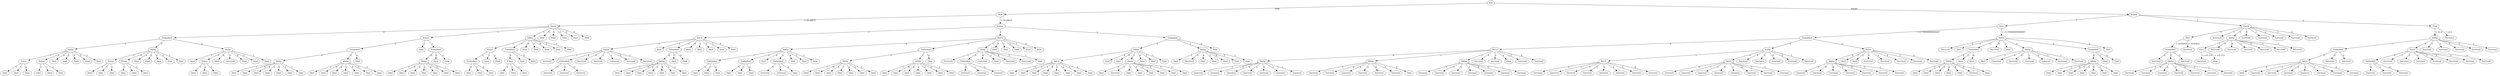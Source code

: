 digraph Titanic {
	"4a98fb4c-857e-11eb-84d0-4ccc6abbba53" [label=Sex]
	"4ae5ae74-857e-11eb-af37-4ccc6abbba53" [label=Fare]
	"4ae892a8-857e-11eb-b6e0-4ccc6abbba53" [label=Parch]
	"4aeadb0a-857e-11eb-87af-4ccc6abbba53" [label=Embarked]
	"4aec60b4-857e-11eb-b949-4ccc6abbba53" [label=SibSp]
	"4aecd57a-857e-11eb-a4a4-4ccc6abbba53" [label=Pclass]
	"4aecfc78-857e-11eb-b0f1-4ccc6abbba53" [label=Died]
	"4aecd57a-857e-11eb-a4a4-4ccc6abbba53" -> "4aecfc78-857e-11eb-b0f1-4ccc6abbba53" [label=3]
	"4aed2368-857e-11eb-aaf8-4ccc6abbba53" [label=Died]
	"4aecd57a-857e-11eb-a4a4-4ccc6abbba53" -> "4aed2368-857e-11eb-aaf8-4ccc6abbba53" [label=1]
	"4aed4a5e-857e-11eb-b04d-4ccc6abbba53" [label=Died]
	"4aecd57a-857e-11eb-a4a4-4ccc6abbba53" -> "4aed4a5e-857e-11eb-b04d-4ccc6abbba53" [label=2]
	"4aec60b4-857e-11eb-b949-4ccc6abbba53" -> "4aecd57a-857e-11eb-a4a4-4ccc6abbba53" [label=1]
	"4aede62e-857e-11eb-a4ab-4ccc6abbba53" [label=Pclass]
	"4aee0d2c-857e-11eb-a5a5-4ccc6abbba53" [label=Died]
	"4aede62e-857e-11eb-a4ab-4ccc6abbba53" -> "4aee0d2c-857e-11eb-a5a5-4ccc6abbba53" [label=3]
	"4aee341a-857e-11eb-baac-4ccc6abbba53" [label=Died]
	"4aede62e-857e-11eb-a4ab-4ccc6abbba53" -> "4aee341a-857e-11eb-baac-4ccc6abbba53" [label=1]
	"4aee5b28-857e-11eb-90a0-4ccc6abbba53" [label=Died]
	"4aede62e-857e-11eb-a4ab-4ccc6abbba53" -> "4aee5b28-857e-11eb-90a0-4ccc6abbba53" [label=2]
	"4aec60b4-857e-11eb-b949-4ccc6abbba53" -> "4aede62e-857e-11eb-a4ab-4ccc6abbba53" [label=0]
	"4aee5b29-857e-11eb-ac5c-4ccc6abbba53" [label=Died]
	"4aec60b4-857e-11eb-b949-4ccc6abbba53" -> "4aee5b29-857e-11eb-ac5c-4ccc6abbba53" [label=4]
	"4aee8208-857e-11eb-861c-4ccc6abbba53" [label=Died]
	"4aec60b4-857e-11eb-b949-4ccc6abbba53" -> "4aee8208-857e-11eb-861c-4ccc6abbba53" [label=2]
	"4aeea918-857e-11eb-afa5-4ccc6abbba53" [label=Died]
	"4aec60b4-857e-11eb-b949-4ccc6abbba53" -> "4aeea918-857e-11eb-afa5-4ccc6abbba53" [label=8]
	"4aeed014-857e-11eb-8020-4ccc6abbba53" [label=Died]
	"4aec60b4-857e-11eb-b949-4ccc6abbba53" -> "4aeed014-857e-11eb-8020-4ccc6abbba53" [label=5]
	"4aeed015-857e-11eb-b3cb-4ccc6abbba53" [label=Died]
	"4aec60b4-857e-11eb-b949-4ccc6abbba53" -> "4aeed015-857e-11eb-b3cb-4ccc6abbba53" [label=3]
	"4aeadb0a-857e-11eb-87af-4ccc6abbba53" -> "4aec60b4-857e-11eb-b949-4ccc6abbba53" [label=S]
	"4af02e92-857e-11eb-9f05-4ccc6abbba53" [label=SibSp]
	"4af0ca7a-857e-11eb-9206-4ccc6abbba53" [label=Pclass]
	"4af0f15a-857e-11eb-92c5-4ccc6abbba53" [label=Died]
	"4af0ca7a-857e-11eb-9206-4ccc6abbba53" -> "4af0f15a-857e-11eb-92c5-4ccc6abbba53" [label=3]
	"4af0f15b-857e-11eb-84f4-4ccc6abbba53" [label=Died]
	"4af0ca7a-857e-11eb-9206-4ccc6abbba53" -> "4af0f15b-857e-11eb-84f4-4ccc6abbba53" [label=1]
	"4af11858-857e-11eb-ad1e-4ccc6abbba53" [label=Died]
	"4af0ca7a-857e-11eb-9206-4ccc6abbba53" -> "4af11858-857e-11eb-ad1e-4ccc6abbba53" [label=2]
	"4af02e92-857e-11eb-9f05-4ccc6abbba53" -> "4af0ca7a-857e-11eb-9206-4ccc6abbba53" [label=1]
	"4af1db1c-857e-11eb-b815-4ccc6abbba53" [label=Pclass]
	"4af20218-857e-11eb-9070-4ccc6abbba53" [label=Died]
	"4af1db1c-857e-11eb-b815-4ccc6abbba53" -> "4af20218-857e-11eb-9070-4ccc6abbba53" [label=3]
	"4af20219-857e-11eb-a296-4ccc6abbba53" [label=Died]
	"4af1db1c-857e-11eb-b815-4ccc6abbba53" -> "4af20219-857e-11eb-a296-4ccc6abbba53" [label=1]
	"4af22906-857e-11eb-ac17-4ccc6abbba53" [label=Died]
	"4af1db1c-857e-11eb-b815-4ccc6abbba53" -> "4af22906-857e-11eb-ac17-4ccc6abbba53" [label=2]
	"4af02e92-857e-11eb-9f05-4ccc6abbba53" -> "4af1db1c-857e-11eb-b815-4ccc6abbba53" [label=0]
	"4af24ff8-857e-11eb-9933-4ccc6abbba53" [label=Died]
	"4af02e92-857e-11eb-9f05-4ccc6abbba53" -> "4af24ff8-857e-11eb-9933-4ccc6abbba53" [label=4]
	"4af24ff9-857e-11eb-a79a-4ccc6abbba53" [label=Died]
	"4af02e92-857e-11eb-9f05-4ccc6abbba53" -> "4af24ff9-857e-11eb-a79a-4ccc6abbba53" [label=2]
	"4af2770a-857e-11eb-bc3c-4ccc6abbba53" [label=Died]
	"4af02e92-857e-11eb-9f05-4ccc6abbba53" -> "4af2770a-857e-11eb-bc3c-4ccc6abbba53" [label=8]
	"4af29de6-857e-11eb-8421-4ccc6abbba53" [label=Died]
	"4af02e92-857e-11eb-9f05-4ccc6abbba53" -> "4af29de6-857e-11eb-8421-4ccc6abbba53" [label=5]
	"4af2c4dc-857e-11eb-96b3-4ccc6abbba53" [label=Died]
	"4af02e92-857e-11eb-9f05-4ccc6abbba53" -> "4af2c4dc-857e-11eb-96b3-4ccc6abbba53" [label=3]
	"4aeadb0a-857e-11eb-87af-4ccc6abbba53" -> "4af02e92-857e-11eb-9f05-4ccc6abbba53" [label=C]
	"4af3fc88-857e-11eb-aacd-4ccc6abbba53" [label=SibSp]
	"4af3fc89-857e-11eb-9f26-4ccc6abbba53" [label=Died]
	"4af3fc88-857e-11eb-aacd-4ccc6abbba53" -> "4af3fc89-857e-11eb-9f26-4ccc6abbba53" [label=1]
	"4af49858-857e-11eb-bb89-4ccc6abbba53" [label=Pclass]
	"4af4bf52-857e-11eb-b5f0-4ccc6abbba53" [label=Died]
	"4af49858-857e-11eb-bb89-4ccc6abbba53" -> "4af4bf52-857e-11eb-b5f0-4ccc6abbba53" [label=3]
	"4af4bf53-857e-11eb-883b-4ccc6abbba53" [label=Died]
	"4af49858-857e-11eb-bb89-4ccc6abbba53" -> "4af4bf53-857e-11eb-883b-4ccc6abbba53" [label=1]
	"4af4e64c-857e-11eb-9be5-4ccc6abbba53" [label=Died]
	"4af49858-857e-11eb-bb89-4ccc6abbba53" -> "4af4e64c-857e-11eb-9be5-4ccc6abbba53" [label=2]
	"4af3fc88-857e-11eb-aacd-4ccc6abbba53" -> "4af49858-857e-11eb-bb89-4ccc6abbba53" [label=0]
	"4af50d3a-857e-11eb-a414-4ccc6abbba53" [label=Died]
	"4af3fc88-857e-11eb-aacd-4ccc6abbba53" -> "4af50d3a-857e-11eb-a414-4ccc6abbba53" [label=4]
	"4af50d3b-857e-11eb-abaa-4ccc6abbba53" [label=Survived]
	"4af3fc88-857e-11eb-aacd-4ccc6abbba53" -> "4af50d3b-857e-11eb-abaa-4ccc6abbba53" [label=2]
	"4af53446-857e-11eb-a890-4ccc6abbba53" [label=Died]
	"4af3fc88-857e-11eb-aacd-4ccc6abbba53" -> "4af53446-857e-11eb-a890-4ccc6abbba53" [label=8]
	"4af55b2c-857e-11eb-bb68-4ccc6abbba53" [label=Died]
	"4af3fc88-857e-11eb-aacd-4ccc6abbba53" -> "4af55b2c-857e-11eb-bb68-4ccc6abbba53" [label=5]
	"4af5821c-857e-11eb-92d5-4ccc6abbba53" [label=Died]
	"4af3fc88-857e-11eb-aacd-4ccc6abbba53" -> "4af5821c-857e-11eb-92d5-4ccc6abbba53" [label=3]
	"4aeadb0a-857e-11eb-87af-4ccc6abbba53" -> "4af3fc88-857e-11eb-aacd-4ccc6abbba53" [label=Q]
	"4ae892a8-857e-11eb-b6e0-4ccc6abbba53" -> "4aeadb0a-857e-11eb-87af-4ccc6abbba53" [label=0]
	"4af77c90-857e-11eb-a88c-4ccc6abbba53" [label=Pclass]
	"4af8db2e-857e-11eb-9f18-4ccc6abbba53" [label=Embarked]
	"4af99df8-857e-11eb-b49a-4ccc6abbba53" [label=SibSp]
	"4af9c4fa-857e-11eb-bd4a-4ccc6abbba53" [label=Died]
	"4af99df8-857e-11eb-b49a-4ccc6abbba53" -> "4af9c4fa-857e-11eb-bd4a-4ccc6abbba53" [label=1]
	"4af9ebe6-857e-11eb-a8d3-4ccc6abbba53" [label=Died]
	"4af99df8-857e-11eb-b49a-4ccc6abbba53" -> "4af9ebe6-857e-11eb-a8d3-4ccc6abbba53" [label=0]
	"4afa12f6-857e-11eb-94d3-4ccc6abbba53" [label=Died]
	"4af99df8-857e-11eb-b49a-4ccc6abbba53" -> "4afa12f6-857e-11eb-94d3-4ccc6abbba53" [label=4]
	"4afa12f7-857e-11eb-bb42-4ccc6abbba53" [label=Died]
	"4af99df8-857e-11eb-b49a-4ccc6abbba53" -> "4afa12f7-857e-11eb-bb42-4ccc6abbba53" [label=2]
	"4afa39cc-857e-11eb-8151-4ccc6abbba53" [label=Died]
	"4af99df8-857e-11eb-b49a-4ccc6abbba53" -> "4afa39cc-857e-11eb-8151-4ccc6abbba53" [label=8]
	"4afa60c8-857e-11eb-89e3-4ccc6abbba53" [label=Died]
	"4af99df8-857e-11eb-b49a-4ccc6abbba53" -> "4afa60c8-857e-11eb-89e3-4ccc6abbba53" [label=5]
	"4afa60c9-857e-11eb-8e66-4ccc6abbba53" [label=Died]
	"4af99df8-857e-11eb-b49a-4ccc6abbba53" -> "4afa60c9-857e-11eb-8e66-4ccc6abbba53" [label=3]
	"4af8db2e-857e-11eb-9f18-4ccc6abbba53" -> "4af99df8-857e-11eb-b49a-4ccc6abbba53" [label=S]
	"4afafcb4-857e-11eb-a8f8-4ccc6abbba53" [label=SibSp]
	"4afb239a-857e-11eb-99a3-4ccc6abbba53" [label=Died]
	"4afafcb4-857e-11eb-a8f8-4ccc6abbba53" -> "4afb239a-857e-11eb-99a3-4ccc6abbba53" [label=1]
	"4afb239b-857e-11eb-b6fc-4ccc6abbba53" [label=Died]
	"4afafcb4-857e-11eb-a8f8-4ccc6abbba53" -> "4afb239b-857e-11eb-b6fc-4ccc6abbba53" [label=0]
	"4afb4a9e-857e-11eb-a895-4ccc6abbba53" [label=Died]
	"4afafcb4-857e-11eb-a8f8-4ccc6abbba53" -> "4afb4a9e-857e-11eb-a895-4ccc6abbba53" [label=4]
	"4afb717e-857e-11eb-930c-4ccc6abbba53" [label=Died]
	"4afafcb4-857e-11eb-a8f8-4ccc6abbba53" -> "4afb717e-857e-11eb-930c-4ccc6abbba53" [label=2]
	"4afb986e-857e-11eb-9712-4ccc6abbba53" [label=Died]
	"4afafcb4-857e-11eb-a8f8-4ccc6abbba53" -> "4afb986e-857e-11eb-9712-4ccc6abbba53" [label=8]
	"4afbbf66-857e-11eb-bef5-4ccc6abbba53" [label=Died]
	"4afafcb4-857e-11eb-a8f8-4ccc6abbba53" -> "4afbbf66-857e-11eb-bef5-4ccc6abbba53" [label=5]
	"4afbbf67-857e-11eb-88a3-4ccc6abbba53" [label=Died]
	"4afafcb4-857e-11eb-a8f8-4ccc6abbba53" -> "4afbbf67-857e-11eb-88a3-4ccc6abbba53" [label=3]
	"4af8db2e-857e-11eb-9f18-4ccc6abbba53" -> "4afafcb4-857e-11eb-a8f8-4ccc6abbba53" [label=C]
	"4afbe65a-857e-11eb-8837-4ccc6abbba53" [label=Died]
	"4af8db2e-857e-11eb-9f18-4ccc6abbba53" -> "4afbe65a-857e-11eb-8837-4ccc6abbba53" [label=Q]
	"4af77c90-857e-11eb-a88c-4ccc6abbba53" -> "4af8db2e-857e-11eb-9f18-4ccc6abbba53" [label=3]
	"4afc0d52-857e-11eb-8e02-4ccc6abbba53" [label=Died]
	"4af77c90-857e-11eb-a88c-4ccc6abbba53" -> "4afc0d52-857e-11eb-8e02-4ccc6abbba53" [label=1]
	"4afd1e0a-857e-11eb-a353-4ccc6abbba53" [label=Embarked]
	"4afdb9e2-857e-11eb-bd20-4ccc6abbba53" [label=SibSp]
	"4afde0d0-857e-11eb-a880-4ccc6abbba53" [label=Died]
	"4afdb9e2-857e-11eb-bd20-4ccc6abbba53" -> "4afde0d0-857e-11eb-a880-4ccc6abbba53" [label=1]
	"4afe07c6-857e-11eb-b97e-4ccc6abbba53" [label=Died]
	"4afdb9e2-857e-11eb-bd20-4ccc6abbba53" -> "4afe07c6-857e-11eb-b97e-4ccc6abbba53" [label=0]
	"4afe2ed8-857e-11eb-a167-4ccc6abbba53" [label=Died]
	"4afdb9e2-857e-11eb-bd20-4ccc6abbba53" -> "4afe2ed8-857e-11eb-a167-4ccc6abbba53" [label=4]
	"4afe2ed9-857e-11eb-b16a-4ccc6abbba53" [label=Died]
	"4afdb9e2-857e-11eb-bd20-4ccc6abbba53" -> "4afe2ed9-857e-11eb-b16a-4ccc6abbba53" [label=2]
	"4afe55b0-857e-11eb-8641-4ccc6abbba53" [label=Died]
	"4afdb9e2-857e-11eb-bd20-4ccc6abbba53" -> "4afe55b0-857e-11eb-8641-4ccc6abbba53" [label=8]
	"4afe7ca4-857e-11eb-94e5-4ccc6abbba53" [label=Died]
	"4afdb9e2-857e-11eb-bd20-4ccc6abbba53" -> "4afe7ca4-857e-11eb-94e5-4ccc6abbba53" [label=5]
	"4afe7ca5-857e-11eb-bcb2-4ccc6abbba53" [label=Died]
	"4afdb9e2-857e-11eb-bd20-4ccc6abbba53" -> "4afe7ca5-857e-11eb-bcb2-4ccc6abbba53" [label=3]
	"4afd1e0a-857e-11eb-a353-4ccc6abbba53" -> "4afdb9e2-857e-11eb-bd20-4ccc6abbba53" [label=S]
	"4afea39c-857e-11eb-a1ef-4ccc6abbba53" [label=Died]
	"4afd1e0a-857e-11eb-a353-4ccc6abbba53" -> "4afea39c-857e-11eb-a1ef-4ccc6abbba53" [label=C]
	"4afecac6-857e-11eb-a23d-4ccc6abbba53" [label=Died]
	"4afd1e0a-857e-11eb-a353-4ccc6abbba53" -> "4afecac6-857e-11eb-a23d-4ccc6abbba53" [label=Q]
	"4af77c90-857e-11eb-a88c-4ccc6abbba53" -> "4afd1e0a-857e-11eb-a353-4ccc6abbba53" [label=2]
	"4ae892a8-857e-11eb-b6e0-4ccc6abbba53" -> "4af77c90-857e-11eb-a88c-4ccc6abbba53" [label=1]
	"4b002948-857e-11eb-8c68-4ccc6abbba53" [label=SibSp]
	"4b00c50a-857e-11eb-81da-4ccc6abbba53" [label=Pclass]
	"4b0139e4-857e-11eb-8a34-4ccc6abbba53" [label=Embarked]
	"4b0160da-857e-11eb-b81c-4ccc6abbba53" [label=Died]
	"4b0139e4-857e-11eb-8a34-4ccc6abbba53" -> "4b0160da-857e-11eb-b81c-4ccc6abbba53" [label=S]
	"4b0160db-857e-11eb-b99f-4ccc6abbba53" [label=Died]
	"4b0139e4-857e-11eb-8a34-4ccc6abbba53" -> "4b0160db-857e-11eb-b99f-4ccc6abbba53" [label=C]
	"4b018698-857e-11eb-bc40-4ccc6abbba53" [label=Died]
	"4b0139e4-857e-11eb-8a34-4ccc6abbba53" -> "4b018698-857e-11eb-bc40-4ccc6abbba53" [label=Q]
	"4b00c50a-857e-11eb-81da-4ccc6abbba53" -> "4b0139e4-857e-11eb-8a34-4ccc6abbba53" [label=3]
	"4b01aec6-857e-11eb-869f-4ccc6abbba53" [label=Died]
	"4b00c50a-857e-11eb-81da-4ccc6abbba53" -> "4b01aec6-857e-11eb-869f-4ccc6abbba53" [label=1]
	"4b01d5d8-857e-11eb-9197-4ccc6abbba53" [label=Died]
	"4b00c50a-857e-11eb-81da-4ccc6abbba53" -> "4b01d5d8-857e-11eb-9197-4ccc6abbba53" [label=2]
	"4b002948-857e-11eb-8c68-4ccc6abbba53" -> "4b00c50a-857e-11eb-81da-4ccc6abbba53" [label=1]
	"4b029886-857e-11eb-93a3-4ccc6abbba53" [label=Embarked]
	"4b033322-857e-11eb-95a2-4ccc6abbba53" [label=Pclass]
	"4b035b52-857e-11eb-96aa-4ccc6abbba53" [label=Died]
	"4b033322-857e-11eb-95a2-4ccc6abbba53" -> "4b035b52-857e-11eb-96aa-4ccc6abbba53" [label=3]
	"4b038246-857e-11eb-8fd7-4ccc6abbba53" [label=Died]
	"4b033322-857e-11eb-95a2-4ccc6abbba53" -> "4b038246-857e-11eb-8fd7-4ccc6abbba53" [label=1]
	"4b038247-857e-11eb-b97a-4ccc6abbba53" [label=Died]
	"4b033322-857e-11eb-95a2-4ccc6abbba53" -> "4b038247-857e-11eb-b97a-4ccc6abbba53" [label=2]
	"4b029886-857e-11eb-93a3-4ccc6abbba53" -> "4b033322-857e-11eb-95a2-4ccc6abbba53" [label=S]
	"4b03a938-857e-11eb-8faf-4ccc6abbba53" [label=Died]
	"4b029886-857e-11eb-93a3-4ccc6abbba53" -> "4b03a938-857e-11eb-8faf-4ccc6abbba53" [label=C]
	"4b03d04a-857e-11eb-92e1-4ccc6abbba53" [label=Died]
	"4b029886-857e-11eb-93a3-4ccc6abbba53" -> "4b03d04a-857e-11eb-92e1-4ccc6abbba53" [label=Q]
	"4b002948-857e-11eb-8c68-4ccc6abbba53" -> "4b029886-857e-11eb-93a3-4ccc6abbba53" [label=0]
	"4b03d04b-857e-11eb-ad9d-4ccc6abbba53" [label=Died]
	"4b002948-857e-11eb-8c68-4ccc6abbba53" -> "4b03d04b-857e-11eb-ad9d-4ccc6abbba53" [label=4]
	"4b03f724-857e-11eb-bdb3-4ccc6abbba53" [label=Died]
	"4b002948-857e-11eb-8c68-4ccc6abbba53" -> "4b03f724-857e-11eb-bdb3-4ccc6abbba53" [label=2]
	"4b041e18-857e-11eb-869a-4ccc6abbba53" [label=Died]
	"4b002948-857e-11eb-8c68-4ccc6abbba53" -> "4b041e18-857e-11eb-869a-4ccc6abbba53" [label=8]
	"4b044512-857e-11eb-b683-4ccc6abbba53" [label=Died]
	"4b002948-857e-11eb-8c68-4ccc6abbba53" -> "4b044512-857e-11eb-b683-4ccc6abbba53" [label=5]
	"4b046c08-857e-11eb-92a7-4ccc6abbba53" [label=Died]
	"4b002948-857e-11eb-8c68-4ccc6abbba53" -> "4b046c08-857e-11eb-92a7-4ccc6abbba53" [label=3]
	"4ae892a8-857e-11eb-b6e0-4ccc6abbba53" -> "4b002948-857e-11eb-8c68-4ccc6abbba53" [label=2]
	"4b0491c6-857e-11eb-8708-4ccc6abbba53" [label=Died]
	"4ae892a8-857e-11eb-b6e0-4ccc6abbba53" -> "4b0491c6-857e-11eb-8708-4ccc6abbba53" [label=9]
	"4b0491c7-857e-11eb-bbeb-4ccc6abbba53" [label=Died]
	"4ae892a8-857e-11eb-b6e0-4ccc6abbba53" -> "4b0491c7-857e-11eb-bbeb-4ccc6abbba53" [label=3]
	"4b04ba08-857e-11eb-a293-4ccc6abbba53" [label=Died]
	"4ae892a8-857e-11eb-b6e0-4ccc6abbba53" -> "4b04ba08-857e-11eb-a293-4ccc6abbba53" [label=4]
	"4b04e110-857e-11eb-98a0-4ccc6abbba53" [label=Died]
	"4ae892a8-857e-11eb-b6e0-4ccc6abbba53" -> "4b04e110-857e-11eb-98a0-4ccc6abbba53" [label=5]
	"4b0507f0-857e-11eb-ad76-4ccc6abbba53" [label=Died]
	"4ae892a8-857e-11eb-b6e0-4ccc6abbba53" -> "4b0507f0-857e-11eb-ad76-4ccc6abbba53" [label=6]
	"4ae5ae74-857e-11eb-af37-4ccc6abbba53" -> "4ae892a8-857e-11eb-b6e0-4ccc6abbba53" [label=" < 26.26875"]
	"4b092288-857e-11eb-82e1-4ccc6abbba53" [label=Pclass]
	"4b0c55dc-857e-11eb-9240-4ccc6abbba53" [label=Parch]
	"4b0cf1b8-857e-11eb-bf4f-4ccc6abbba53" [label=SibSp]
	"4b0d18a8-857e-11eb-b9fb-4ccc6abbba53" [label=Survived]
	"4b0cf1b8-857e-11eb-bf4f-4ccc6abbba53" -> "4b0d18a8-857e-11eb-b9fb-4ccc6abbba53" [label=1]
	"4b0d8d9c-857e-11eb-bc89-4ccc6abbba53" [label=Embarked]
	"4b0db346-857e-11eb-80d7-4ccc6abbba53" [label=Survived]
	"4b0d8d9c-857e-11eb-bc89-4ccc6abbba53" -> "4b0db346-857e-11eb-80d7-4ccc6abbba53" [label=S]
	"4b0db347-857e-11eb-ac8d-4ccc6abbba53" [label=Survived]
	"4b0d8d9c-857e-11eb-bc89-4ccc6abbba53" -> "4b0db347-857e-11eb-ac8d-4ccc6abbba53" [label=C]
	"4b0ddb7e-857e-11eb-8ea6-4ccc6abbba53" [label=Survived]
	"4b0d8d9c-857e-11eb-bc89-4ccc6abbba53" -> "4b0ddb7e-857e-11eb-8ea6-4ccc6abbba53" [label=Q]
	"4b0cf1b8-857e-11eb-bf4f-4ccc6abbba53" -> "4b0d8d9c-857e-11eb-bc89-4ccc6abbba53" [label=0]
	"4b0e026e-857e-11eb-ad66-4ccc6abbba53" [label=Survived]
	"4b0cf1b8-857e-11eb-bf4f-4ccc6abbba53" -> "4b0e026e-857e-11eb-ad66-4ccc6abbba53" [label=4]
	"4b0e2958-857e-11eb-a40b-4ccc6abbba53" [label=Survived]
	"4b0cf1b8-857e-11eb-bf4f-4ccc6abbba53" -> "4b0e2958-857e-11eb-a40b-4ccc6abbba53" [label=2]
	"4b0e5050-857e-11eb-b68b-4ccc6abbba53" [label=Survived]
	"4b0cf1b8-857e-11eb-bf4f-4ccc6abbba53" -> "4b0e5050-857e-11eb-b68b-4ccc6abbba53" [label=8]
	"4b0e5051-857e-11eb-9c52-4ccc6abbba53" [label=Survived]
	"4b0cf1b8-857e-11eb-bf4f-4ccc6abbba53" -> "4b0e5051-857e-11eb-9c52-4ccc6abbba53" [label=5]
	"4b0e775c-857e-11eb-833f-4ccc6abbba53" [label=Survived]
	"4b0cf1b8-857e-11eb-bf4f-4ccc6abbba53" -> "4b0e775c-857e-11eb-833f-4ccc6abbba53" [label=3]
	"4b0c55dc-857e-11eb-9240-4ccc6abbba53" -> "4b0cf1b8-857e-11eb-bf4f-4ccc6abbba53" [label=0]
	"4b0e9e4a-857e-11eb-acde-4ccc6abbba53" [label=Died]
	"4b0c55dc-857e-11eb-9240-4ccc6abbba53" -> "4b0e9e4a-857e-11eb-acde-4ccc6abbba53" [label=1]
	"4b0ffcdc-857e-11eb-a778-4ccc6abbba53" [label=Embarked]
	"4b110d90-857e-11eb-a593-4ccc6abbba53" [label=SibSp]
	"4b110d91-857e-11eb-8cf1-4ccc6abbba53" [label=Died]
	"4b110d90-857e-11eb-a593-4ccc6abbba53" -> "4b110d91-857e-11eb-8cf1-4ccc6abbba53" [label=1]
	"4b113486-857e-11eb-8603-4ccc6abbba53" [label=Died]
	"4b110d90-857e-11eb-a593-4ccc6abbba53" -> "4b113486-857e-11eb-8603-4ccc6abbba53" [label=0]
	"4b115b82-857e-11eb-a26a-4ccc6abbba53" [label=Died]
	"4b110d90-857e-11eb-a593-4ccc6abbba53" -> "4b115b82-857e-11eb-a26a-4ccc6abbba53" [label=4]
	"4b118270-857e-11eb-a9de-4ccc6abbba53" [label=Died]
	"4b110d90-857e-11eb-a593-4ccc6abbba53" -> "4b118270-857e-11eb-a9de-4ccc6abbba53" [label=2]
	"4b118271-857e-11eb-9c57-4ccc6abbba53" [label=Died]
	"4b110d90-857e-11eb-a593-4ccc6abbba53" -> "4b118271-857e-11eb-9c57-4ccc6abbba53" [label=8]
	"4b11a9b4-857e-11eb-b81c-4ccc6abbba53" [label=Died]
	"4b110d90-857e-11eb-a593-4ccc6abbba53" -> "4b11a9b4-857e-11eb-b81c-4ccc6abbba53" [label=5]
	"4b11a9b5-857e-11eb-9a1c-4ccc6abbba53" [label=Died]
	"4b110d90-857e-11eb-a593-4ccc6abbba53" -> "4b11a9b5-857e-11eb-9a1c-4ccc6abbba53" [label=3]
	"4b0ffcdc-857e-11eb-a778-4ccc6abbba53" -> "4b110d90-857e-11eb-a593-4ccc6abbba53" [label=S]
	"4b11d05c-857e-11eb-a3f9-4ccc6abbba53" [label=Died]
	"4b0ffcdc-857e-11eb-a778-4ccc6abbba53" -> "4b11d05c-857e-11eb-a3f9-4ccc6abbba53" [label=C]
	"4b11f750-857e-11eb-863b-4ccc6abbba53" [label=Died]
	"4b0ffcdc-857e-11eb-a778-4ccc6abbba53" -> "4b11f750-857e-11eb-863b-4ccc6abbba53" [label=Q]
	"4b0c55dc-857e-11eb-9240-4ccc6abbba53" -> "4b0ffcdc-857e-11eb-a778-4ccc6abbba53" [label=2]
	"4b11f751-857e-11eb-b40c-4ccc6abbba53" [label=Died]
	"4b0c55dc-857e-11eb-9240-4ccc6abbba53" -> "4b11f751-857e-11eb-b40c-4ccc6abbba53" [label=9]
	"4b121e46-857e-11eb-84cf-4ccc6abbba53" [label=Died]
	"4b0c55dc-857e-11eb-9240-4ccc6abbba53" -> "4b121e46-857e-11eb-84cf-4ccc6abbba53" [label=3]
	"4b121e47-857e-11eb-bed2-4ccc6abbba53" [label=Died]
	"4b0c55dc-857e-11eb-9240-4ccc6abbba53" -> "4b121e47-857e-11eb-bed2-4ccc6abbba53" [label=4]
	"4b12453a-857e-11eb-b45e-4ccc6abbba53" [label=Died]
	"4b0c55dc-857e-11eb-9240-4ccc6abbba53" -> "4b12453a-857e-11eb-b45e-4ccc6abbba53" [label=5]
	"4b126c4a-857e-11eb-896a-4ccc6abbba53" [label=Died]
	"4b0c55dc-857e-11eb-9240-4ccc6abbba53" -> "4b126c4a-857e-11eb-896a-4ccc6abbba53" [label=6]
	"4b092288-857e-11eb-82e1-4ccc6abbba53" -> "4b0c55dc-857e-11eb-9240-4ccc6abbba53" [label=3]
	"4b14b48c-857e-11eb-b737-4ccc6abbba53" [label=Parch]
	"4b16132e-857e-11eb-98bd-4ccc6abbba53" [label=SibSp]
	"4b16af0c-857e-11eb-a2f2-4ccc6abbba53" [label=Embarked]
	"4b16d5f8-857e-11eb-808a-4ccc6abbba53" [label=Died]
	"4b16af0c-857e-11eb-a2f2-4ccc6abbba53" -> "4b16d5f8-857e-11eb-808a-4ccc6abbba53" [label=S]
	"4b16d5f9-857e-11eb-9593-4ccc6abbba53" [label=Died]
	"4b16af0c-857e-11eb-a2f2-4ccc6abbba53" -> "4b16d5f9-857e-11eb-9593-4ccc6abbba53" [label=C]
	"4b16fcf8-857e-11eb-9172-4ccc6abbba53" [label=Died]
	"4b16af0c-857e-11eb-a2f2-4ccc6abbba53" -> "4b16fcf8-857e-11eb-9172-4ccc6abbba53" [label=Q]
	"4b16132e-857e-11eb-98bd-4ccc6abbba53" -> "4b16af0c-857e-11eb-a2f2-4ccc6abbba53" [label=1]
	"4b1798c8-857e-11eb-8f37-4ccc6abbba53" [label=Embarked]
	"4b17bfba-857e-11eb-bef3-4ccc6abbba53" [label=Died]
	"4b1798c8-857e-11eb-8f37-4ccc6abbba53" -> "4b17bfba-857e-11eb-bef3-4ccc6abbba53" [label=S]
	"4b17e6ac-857e-11eb-b2c1-4ccc6abbba53" [label=Died]
	"4b1798c8-857e-11eb-8f37-4ccc6abbba53" -> "4b17e6ac-857e-11eb-b2c1-4ccc6abbba53" [label=C]
	"4b17e6ad-857e-11eb-a38d-4ccc6abbba53" [label=Died]
	"4b1798c8-857e-11eb-8f37-4ccc6abbba53" -> "4b17e6ad-857e-11eb-a38d-4ccc6abbba53" [label=Q]
	"4b16132e-857e-11eb-98bd-4ccc6abbba53" -> "4b1798c8-857e-11eb-8f37-4ccc6abbba53" [label=0]
	"4b180da4-857e-11eb-a90c-4ccc6abbba53" [label=Died]
	"4b16132e-857e-11eb-98bd-4ccc6abbba53" -> "4b180da4-857e-11eb-a90c-4ccc6abbba53" [label=4]
	"4b18a976-857e-11eb-a5ac-4ccc6abbba53" [label=Embarked]
	"4b18a977-857e-11eb-b054-4ccc6abbba53" [label=Survived]
	"4b18a976-857e-11eb-a5ac-4ccc6abbba53" -> "4b18a977-857e-11eb-b054-4ccc6abbba53" [label=S]
	"4b18d06c-857e-11eb-a9ef-4ccc6abbba53" [label=Survived]
	"4b18a976-857e-11eb-a5ac-4ccc6abbba53" -> "4b18d06c-857e-11eb-a9ef-4ccc6abbba53" [label=C]
	"4b18f764-857e-11eb-9e48-4ccc6abbba53" [label=Died]
	"4b18a976-857e-11eb-a5ac-4ccc6abbba53" -> "4b18f764-857e-11eb-9e48-4ccc6abbba53" [label=Q]
	"4b16132e-857e-11eb-98bd-4ccc6abbba53" -> "4b18a976-857e-11eb-a5ac-4ccc6abbba53" [label=2]
	"4b18f765-857e-11eb-b47b-4ccc6abbba53" [label=Died]
	"4b16132e-857e-11eb-98bd-4ccc6abbba53" -> "4b18f765-857e-11eb-b47b-4ccc6abbba53" [label=8]
	"4b191e5a-857e-11eb-8ebe-4ccc6abbba53" [label=Died]
	"4b16132e-857e-11eb-98bd-4ccc6abbba53" -> "4b191e5a-857e-11eb-8ebe-4ccc6abbba53" [label=5]
	"4b19454c-857e-11eb-a7d5-4ccc6abbba53" [label=Died]
	"4b16132e-857e-11eb-98bd-4ccc6abbba53" -> "4b19454c-857e-11eb-a7d5-4ccc6abbba53" [label=3]
	"4b14b48c-857e-11eb-b737-4ccc6abbba53" -> "4b16132e-857e-11eb-98bd-4ccc6abbba53" [label=0]
	"4b1a5606-857e-11eb-8af6-4ccc6abbba53" [label=Embarked]
	"4b1acae2-857e-11eb-b5e1-4ccc6abbba53" [label=SibSp]
	"4b1af1d8-857e-11eb-9fac-4ccc6abbba53" [label=Died]
	"4b1acae2-857e-11eb-b5e1-4ccc6abbba53" -> "4b1af1d8-857e-11eb-9fac-4ccc6abbba53" [label=1]
	"4b1b18da-857e-11eb-8029-4ccc6abbba53" [label=Died]
	"4b1acae2-857e-11eb-b5e1-4ccc6abbba53" -> "4b1b18da-857e-11eb-8029-4ccc6abbba53" [label=0]
	"4b1b18db-857e-11eb-b996-4ccc6abbba53" [label=Died]
	"4b1acae2-857e-11eb-b5e1-4ccc6abbba53" -> "4b1b18db-857e-11eb-b996-4ccc6abbba53" [label=4]
	"4b1b3fc2-857e-11eb-bd7a-4ccc6abbba53" [label=Died]
	"4b1acae2-857e-11eb-b5e1-4ccc6abbba53" -> "4b1b3fc2-857e-11eb-bd7a-4ccc6abbba53" [label=2]
	"4b1b66d4-857e-11eb-b399-4ccc6abbba53" [label=Died]
	"4b1acae2-857e-11eb-b5e1-4ccc6abbba53" -> "4b1b66d4-857e-11eb-b399-4ccc6abbba53" [label=8]
	"4b1b8db4-857e-11eb-8a5d-4ccc6abbba53" [label=Died]
	"4b1acae2-857e-11eb-b5e1-4ccc6abbba53" -> "4b1b8db4-857e-11eb-8a5d-4ccc6abbba53" [label=5]
	"4b1bb4b0-857e-11eb-a3ca-4ccc6abbba53" [label=Died]
	"4b1acae2-857e-11eb-b5e1-4ccc6abbba53" -> "4b1bb4b0-857e-11eb-a3ca-4ccc6abbba53" [label=3]
	"4b1a5606-857e-11eb-8af6-4ccc6abbba53" -> "4b1acae2-857e-11eb-b5e1-4ccc6abbba53" [label=S]
	"4b1c29ca-857e-11eb-b3a1-4ccc6abbba53" [label=SibSp]
	"4b1c507a-857e-11eb-a18f-4ccc6abbba53" [label=Died]
	"4b1c29ca-857e-11eb-b3a1-4ccc6abbba53" -> "4b1c507a-857e-11eb-a18f-4ccc6abbba53" [label=1]
	"4b1c7776-857e-11eb-881d-4ccc6abbba53" [label=Died]
	"4b1c29ca-857e-11eb-b3a1-4ccc6abbba53" -> "4b1c7776-857e-11eb-881d-4ccc6abbba53" [label=0]
	"4b1c9e66-857e-11eb-8314-4ccc6abbba53" [label=Died]
	"4b1c29ca-857e-11eb-b3a1-4ccc6abbba53" -> "4b1c9e66-857e-11eb-8314-4ccc6abbba53" [label=4]
	"4b1cc55e-857e-11eb-9a69-4ccc6abbba53" [label=Died]
	"4b1c29ca-857e-11eb-b3a1-4ccc6abbba53" -> "4b1cc55e-857e-11eb-9a69-4ccc6abbba53" [label=2]
	"4b1cc55f-857e-11eb-b1a2-4ccc6abbba53" [label=Died]
	"4b1c29ca-857e-11eb-b3a1-4ccc6abbba53" -> "4b1cc55f-857e-11eb-b1a2-4ccc6abbba53" [label=8]
	"4b1cec54-857e-11eb-b922-4ccc6abbba53" [label=Died]
	"4b1c29ca-857e-11eb-b3a1-4ccc6abbba53" -> "4b1cec54-857e-11eb-b922-4ccc6abbba53" [label=5]
	"4b1d135c-857e-11eb-859c-4ccc6abbba53" [label=Died]
	"4b1c29ca-857e-11eb-b3a1-4ccc6abbba53" -> "4b1d135c-857e-11eb-859c-4ccc6abbba53" [label=3]
	"4b1a5606-857e-11eb-8af6-4ccc6abbba53" -> "4b1c29ca-857e-11eb-b3a1-4ccc6abbba53" [label=C]
	"4b1d3a3a-857e-11eb-97e0-4ccc6abbba53" [label=Died]
	"4b1a5606-857e-11eb-8af6-4ccc6abbba53" -> "4b1d3a3a-857e-11eb-97e0-4ccc6abbba53" [label=Q]
	"4b14b48c-857e-11eb-b737-4ccc6abbba53" -> "4b1a5606-857e-11eb-8af6-4ccc6abbba53" [label=1]
	"4b1e98da-857e-11eb-bafb-4ccc6abbba53" [label=SibSp]
	"4b1e98db-857e-11eb-bbcb-4ccc6abbba53" [label=Survived]
	"4b1e98da-857e-11eb-bafb-4ccc6abbba53" -> "4b1e98db-857e-11eb-bbcb-4ccc6abbba53" [label=1]
	"4b1f34d8-857e-11eb-8a4a-4ccc6abbba53" [label=Embarked]
	"4b1f34d9-857e-11eb-899f-4ccc6abbba53" [label=Survived]
	"4b1f34d8-857e-11eb-8a4a-4ccc6abbba53" -> "4b1f34d9-857e-11eb-899f-4ccc6abbba53" [label=S]
	"4b1f5ba4-857e-11eb-8de6-4ccc6abbba53" [label=Survived]
	"4b1f34d8-857e-11eb-8a4a-4ccc6abbba53" -> "4b1f5ba4-857e-11eb-8de6-4ccc6abbba53" [label=C]
	"4b1f829a-857e-11eb-848b-4ccc6abbba53" [label=Survived]
	"4b1f34d8-857e-11eb-8a4a-4ccc6abbba53" -> "4b1f829a-857e-11eb-848b-4ccc6abbba53" [label=Q]
	"4b1e98da-857e-11eb-bafb-4ccc6abbba53" -> "4b1f34d8-857e-11eb-8a4a-4ccc6abbba53" [label=0]
	"4b1fa994-857e-11eb-9809-4ccc6abbba53" [label=Survived]
	"4b1e98da-857e-11eb-bafb-4ccc6abbba53" -> "4b1fa994-857e-11eb-9809-4ccc6abbba53" [label=4]
	"4b1fa995-857e-11eb-a37f-4ccc6abbba53" [label=Died]
	"4b1e98da-857e-11eb-bafb-4ccc6abbba53" -> "4b1fa995-857e-11eb-a37f-4ccc6abbba53" [label=2]
	"4b1fd086-857e-11eb-b08b-4ccc6abbba53" [label=Survived]
	"4b1e98da-857e-11eb-bafb-4ccc6abbba53" -> "4b1fd086-857e-11eb-b08b-4ccc6abbba53" [label=8]
	"4b1ff780-857e-11eb-bc32-4ccc6abbba53" [label=Survived]
	"4b1e98da-857e-11eb-bafb-4ccc6abbba53" -> "4b1ff780-857e-11eb-bc32-4ccc6abbba53" [label=5]
	"4b1ff781-857e-11eb-bf5e-4ccc6abbba53" [label=Died]
	"4b1e98da-857e-11eb-bafb-4ccc6abbba53" -> "4b1ff781-857e-11eb-bf5e-4ccc6abbba53" [label=3]
	"4b14b48c-857e-11eb-b737-4ccc6abbba53" -> "4b1e98da-857e-11eb-bafb-4ccc6abbba53" [label=2]
	"4b201e70-857e-11eb-ac07-4ccc6abbba53" [label=Died]
	"4b14b48c-857e-11eb-b737-4ccc6abbba53" -> "4b201e70-857e-11eb-ac07-4ccc6abbba53" [label=9]
	"4b204582-857e-11eb-a01d-4ccc6abbba53" [label=Died]
	"4b14b48c-857e-11eb-b737-4ccc6abbba53" -> "4b204582-857e-11eb-a01d-4ccc6abbba53" [label=3]
	"4b204583-857e-11eb-a9ce-4ccc6abbba53" [label=Died]
	"4b14b48c-857e-11eb-b737-4ccc6abbba53" -> "4b204583-857e-11eb-a9ce-4ccc6abbba53" [label=4]
	"4b206c5a-857e-11eb-890d-4ccc6abbba53" [label=Died]
	"4b14b48c-857e-11eb-b737-4ccc6abbba53" -> "4b206c5a-857e-11eb-890d-4ccc6abbba53" [label=5]
	"4b20934c-857e-11eb-906a-4ccc6abbba53" [label=Died]
	"4b14b48c-857e-11eb-b737-4ccc6abbba53" -> "4b20934c-857e-11eb-906a-4ccc6abbba53" [label=6]
	"4b092288-857e-11eb-82e1-4ccc6abbba53" -> "4b14b48c-857e-11eb-b737-4ccc6abbba53" [label=1]
	"4b2266b0-857e-11eb-be3f-4ccc6abbba53" [label=Embarked]
	"4b239e7a-857e-11eb-b1d3-4ccc6abbba53" [label=SibSp]
	"4b241358-857e-11eb-ad06-4ccc6abbba53" [label=Parch]
	"4b243a52-857e-11eb-8a55-4ccc6abbba53" [label=Died]
	"4b241358-857e-11eb-ad06-4ccc6abbba53" -> "4b243a52-857e-11eb-8a55-4ccc6abbba53" [label=0]
	"4b243a53-857e-11eb-9fd7-4ccc6abbba53" [label=Died]
	"4b241358-857e-11eb-ad06-4ccc6abbba53" -> "4b243a53-857e-11eb-9fd7-4ccc6abbba53" [label=1]
	"4b246174-857e-11eb-961c-4ccc6abbba53" [label=Died]
	"4b241358-857e-11eb-ad06-4ccc6abbba53" -> "4b246174-857e-11eb-961c-4ccc6abbba53" [label=2]
	"4b24883e-857e-11eb-8b93-4ccc6abbba53" [label=Died]
	"4b241358-857e-11eb-ad06-4ccc6abbba53" -> "4b24883e-857e-11eb-8b93-4ccc6abbba53" [label=9]
	"4b24af3e-857e-11eb-b1a7-4ccc6abbba53" [label=Died]
	"4b241358-857e-11eb-ad06-4ccc6abbba53" -> "4b24af3e-857e-11eb-b1a7-4ccc6abbba53" [label=3]
	"4b24d622-857e-11eb-8d92-4ccc6abbba53" [label=Died]
	"4b241358-857e-11eb-ad06-4ccc6abbba53" -> "4b24d622-857e-11eb-8d92-4ccc6abbba53" [label=4]
	"4b24d623-857e-11eb-b821-4ccc6abbba53" [label=Died]
	"4b241358-857e-11eb-ad06-4ccc6abbba53" -> "4b24d623-857e-11eb-b821-4ccc6abbba53" [label=5]
	"4b24fd1e-857e-11eb-bf99-4ccc6abbba53" [label=Died]
	"4b241358-857e-11eb-ad06-4ccc6abbba53" -> "4b24fd1e-857e-11eb-bf99-4ccc6abbba53" [label=6]
	"4b239e7a-857e-11eb-b1d3-4ccc6abbba53" -> "4b241358-857e-11eb-ad06-4ccc6abbba53" [label=1]
	"4b252428-857e-11eb-8dc4-4ccc6abbba53" [label=Died]
	"4b239e7a-857e-11eb-b1d3-4ccc6abbba53" -> "4b252428-857e-11eb-8dc4-4ccc6abbba53" [label=0]
	"4b254b06-857e-11eb-83ef-4ccc6abbba53" [label=Died]
	"4b239e7a-857e-11eb-b1d3-4ccc6abbba53" -> "4b254b06-857e-11eb-83ef-4ccc6abbba53" [label=4]
	"4b25bfe4-857e-11eb-9e2a-4ccc6abbba53" [label=Parch]
	"4b25e6f0-857e-11eb-9828-4ccc6abbba53" [label=Died]
	"4b25bfe4-857e-11eb-9e2a-4ccc6abbba53" -> "4b25e6f0-857e-11eb-9828-4ccc6abbba53" [label=0]
	"4b25e6f1-857e-11eb-b603-4ccc6abbba53" [label=Survived]
	"4b25bfe4-857e-11eb-9e2a-4ccc6abbba53" -> "4b25e6f1-857e-11eb-b603-4ccc6abbba53" [label=1]
	"4b260dcc-857e-11eb-a1b9-4ccc6abbba53" [label=Died]
	"4b25bfe4-857e-11eb-9e2a-4ccc6abbba53" -> "4b260dcc-857e-11eb-a1b9-4ccc6abbba53" [label=2]
	"4b26338c-857e-11eb-b05c-4ccc6abbba53" [label=Died]
	"4b25bfe4-857e-11eb-9e2a-4ccc6abbba53" -> "4b26338c-857e-11eb-b05c-4ccc6abbba53" [label=9]
	"4b26338d-857e-11eb-978b-4ccc6abbba53" [label=Died]
	"4b25bfe4-857e-11eb-9e2a-4ccc6abbba53" -> "4b26338d-857e-11eb-978b-4ccc6abbba53" [label=3]
	"4b265bb8-857e-11eb-b81b-4ccc6abbba53" [label=Died]
	"4b25bfe4-857e-11eb-9e2a-4ccc6abbba53" -> "4b265bb8-857e-11eb-b81b-4ccc6abbba53" [label=4]
	"4b2682ac-857e-11eb-a36d-4ccc6abbba53" [label=Died]
	"4b25bfe4-857e-11eb-9e2a-4ccc6abbba53" -> "4b2682ac-857e-11eb-a36d-4ccc6abbba53" [label=5]
	"4b26a9a4-857e-11eb-acf8-4ccc6abbba53" [label=Died]
	"4b25bfe4-857e-11eb-9e2a-4ccc6abbba53" -> "4b26a9a4-857e-11eb-acf8-4ccc6abbba53" [label=6]
	"4b239e7a-857e-11eb-b1d3-4ccc6abbba53" -> "4b25bfe4-857e-11eb-9e2a-4ccc6abbba53" [label=2]
	"4b26d0b4-857e-11eb-9035-4ccc6abbba53" [label=Died]
	"4b239e7a-857e-11eb-b1d3-4ccc6abbba53" -> "4b26d0b4-857e-11eb-9035-4ccc6abbba53" [label=8]
	"4b26d0b5-857e-11eb-83bc-4ccc6abbba53" [label=Died]
	"4b239e7a-857e-11eb-b1d3-4ccc6abbba53" -> "4b26d0b5-857e-11eb-83bc-4ccc6abbba53" [label=5]
	"4b26f794-857e-11eb-8e23-4ccc6abbba53" [label=Died]
	"4b239e7a-857e-11eb-b1d3-4ccc6abbba53" -> "4b26f794-857e-11eb-8e23-4ccc6abbba53" [label=3]
	"4b2266b0-857e-11eb-be3f-4ccc6abbba53" -> "4b239e7a-857e-11eb-b1d3-4ccc6abbba53" [label=S]
	"4b28085c-857e-11eb-8539-4ccc6abbba53" [label=SibSp]
	"4b28085d-857e-11eb-9ef8-4ccc6abbba53" [label=Died]
	"4b28085c-857e-11eb-8539-4ccc6abbba53" -> "4b28085d-857e-11eb-9ef8-4ccc6abbba53" [label=1]
	"4b282f3a-857e-11eb-a006-4ccc6abbba53" [label=Survived]
	"4b28085c-857e-11eb-8539-4ccc6abbba53" -> "4b282f3a-857e-11eb-a006-4ccc6abbba53" [label=0]
	"4b2854fa-857e-11eb-80d3-4ccc6abbba53" [label=Died]
	"4b28085c-857e-11eb-8539-4ccc6abbba53" -> "4b2854fa-857e-11eb-80d3-4ccc6abbba53" [label=4]
	"4b287d24-857e-11eb-ae51-4ccc6abbba53" [label=Died]
	"4b28085c-857e-11eb-8539-4ccc6abbba53" -> "4b287d24-857e-11eb-ae51-4ccc6abbba53" [label=2]
	"4b28a41e-857e-11eb-ba35-4ccc6abbba53" [label=Died]
	"4b28085c-857e-11eb-8539-4ccc6abbba53" -> "4b28a41e-857e-11eb-ba35-4ccc6abbba53" [label=8]
	"4b28cb28-857e-11eb-9e36-4ccc6abbba53" [label=Died]
	"4b28085c-857e-11eb-8539-4ccc6abbba53" -> "4b28cb28-857e-11eb-9e36-4ccc6abbba53" [label=5]
	"4b28cb29-857e-11eb-be8a-4ccc6abbba53" [label=Died]
	"4b28085c-857e-11eb-8539-4ccc6abbba53" -> "4b28cb29-857e-11eb-be8a-4ccc6abbba53" [label=3]
	"4b2266b0-857e-11eb-be3f-4ccc6abbba53" -> "4b28085c-857e-11eb-8539-4ccc6abbba53" [label=C]
	"4b28f206-857e-11eb-a201-4ccc6abbba53" [label=Died]
	"4b2266b0-857e-11eb-be3f-4ccc6abbba53" -> "4b28f206-857e-11eb-a201-4ccc6abbba53" [label=Q]
	"4b092288-857e-11eb-82e1-4ccc6abbba53" -> "4b2266b0-857e-11eb-be3f-4ccc6abbba53" [label=2]
	"4ae5ae74-857e-11eb-af37-4ccc6abbba53" -> "4b092288-857e-11eb-82e1-4ccc6abbba53" [label=" > 26.26875"]
	"4a98fb4c-857e-11eb-84d0-4ccc6abbba53" -> "4ae5ae74-857e-11eb-af37-4ccc6abbba53" [label=male]
	"4b63afc6-857e-11eb-870b-4ccc6abbba53" [label=Pclass]
	"4b7f3aee-857e-11eb-a7af-4ccc6abbba53" [label=Fare]
	"4b81f836-857e-11eb-aabd-4ccc6abbba53" [label=Embarked]
	"4b83cbe2-857e-11eb-a8e4-4ccc6abbba53" [label=Parch]
	"4b84b574-857e-11eb-bd01-4ccc6abbba53" [label=SibSp]
	"4b84dc64-857e-11eb-b0e5-4ccc6abbba53" [label=Survived]
	"4b84b574-857e-11eb-bd01-4ccc6abbba53" -> "4b84dc64-857e-11eb-b0e5-4ccc6abbba53" [label=1]
	"4b85035a-857e-11eb-8854-4ccc6abbba53" [label=Survived]
	"4b84b574-857e-11eb-bd01-4ccc6abbba53" -> "4b85035a-857e-11eb-8854-4ccc6abbba53" [label=0]
	"4b852a4c-857e-11eb-a968-4ccc6abbba53" [label=Survived]
	"4b84b574-857e-11eb-bd01-4ccc6abbba53" -> "4b852a4c-857e-11eb-a968-4ccc6abbba53" [label=4]
	"4b855176-857e-11eb-9df1-4ccc6abbba53" [label=Survived]
	"4b84b574-857e-11eb-bd01-4ccc6abbba53" -> "4b855176-857e-11eb-9df1-4ccc6abbba53" [label=2]
	"4b855177-857e-11eb-994f-4ccc6abbba53" [label=Survived]
	"4b84b574-857e-11eb-bd01-4ccc6abbba53" -> "4b855177-857e-11eb-994f-4ccc6abbba53" [label=8]
	"4b857838-857e-11eb-a270-4ccc6abbba53" [label=Survived]
	"4b84b574-857e-11eb-bd01-4ccc6abbba53" -> "4b857838-857e-11eb-a270-4ccc6abbba53" [label=5]
	"4b859f30-857e-11eb-9b90-4ccc6abbba53" [label=Survived]
	"4b84b574-857e-11eb-bd01-4ccc6abbba53" -> "4b859f30-857e-11eb-9b90-4ccc6abbba53" [label=3]
	"4b83cbe2-857e-11eb-a8e4-4ccc6abbba53" -> "4b84b574-857e-11eb-bd01-4ccc6abbba53" [label=0]
	"4b863b00-857e-11eb-bd25-4ccc6abbba53" [label=SibSp]
	"4b8661fa-857e-11eb-9347-4ccc6abbba53" [label=Survived]
	"4b863b00-857e-11eb-bd25-4ccc6abbba53" -> "4b8661fa-857e-11eb-9347-4ccc6abbba53" [label=1]
	"4b8688ee-857e-11eb-a054-4ccc6abbba53" [label=Survived]
	"4b863b00-857e-11eb-bd25-4ccc6abbba53" -> "4b8688ee-857e-11eb-a054-4ccc6abbba53" [label=0]
	"4b86afe2-857e-11eb-b413-4ccc6abbba53" [label=Survived]
	"4b863b00-857e-11eb-bd25-4ccc6abbba53" -> "4b86afe2-857e-11eb-b413-4ccc6abbba53" [label=4]
	"4b86d6d8-857e-11eb-90ed-4ccc6abbba53" [label=Survived]
	"4b863b00-857e-11eb-bd25-4ccc6abbba53" -> "4b86d6d8-857e-11eb-90ed-4ccc6abbba53" [label=2]
	"4b86d6d9-857e-11eb-92d7-4ccc6abbba53" [label=Survived]
	"4b863b00-857e-11eb-bd25-4ccc6abbba53" -> "4b86d6d9-857e-11eb-92d7-4ccc6abbba53" [label=8]
	"4b86fdcc-857e-11eb-8f46-4ccc6abbba53" [label=Survived]
	"4b863b00-857e-11eb-bd25-4ccc6abbba53" -> "4b86fdcc-857e-11eb-8f46-4ccc6abbba53" [label=5]
	"4b8724c6-857e-11eb-9493-4ccc6abbba53" [label=Died]
	"4b863b00-857e-11eb-bd25-4ccc6abbba53" -> "4b8724c6-857e-11eb-9493-4ccc6abbba53" [label=3]
	"4b83cbe2-857e-11eb-a8e4-4ccc6abbba53" -> "4b863b00-857e-11eb-bd25-4ccc6abbba53" [label=1]
	"4b87c09a-857e-11eb-ba4c-4ccc6abbba53" [label=SibSp]
	"4b87e790-857e-11eb-9125-4ccc6abbba53" [label=Survived]
	"4b87c09a-857e-11eb-ba4c-4ccc6abbba53" -> "4b87e790-857e-11eb-9125-4ccc6abbba53" [label=1]
	"4b880e82-857e-11eb-a59c-4ccc6abbba53" [label=Survived]
	"4b87c09a-857e-11eb-ba4c-4ccc6abbba53" -> "4b880e82-857e-11eb-a59c-4ccc6abbba53" [label=0]
	"4b880e83-857e-11eb-b4ee-4ccc6abbba53" [label=Survived]
	"4b87c09a-857e-11eb-ba4c-4ccc6abbba53" -> "4b880e83-857e-11eb-b4ee-4ccc6abbba53" [label=4]
	"4b883578-857e-11eb-b8ad-4ccc6abbba53" [label=Survived]
	"4b87c09a-857e-11eb-ba4c-4ccc6abbba53" -> "4b883578-857e-11eb-b8ad-4ccc6abbba53" [label=2]
	"4b885c9c-857e-11eb-800e-4ccc6abbba53" [label=Survived]
	"4b87c09a-857e-11eb-ba4c-4ccc6abbba53" -> "4b885c9c-857e-11eb-800e-4ccc6abbba53" [label=8]
	"4b888362-857e-11eb-ab9e-4ccc6abbba53" [label=Survived]
	"4b87c09a-857e-11eb-ba4c-4ccc6abbba53" -> "4b888362-857e-11eb-ab9e-4ccc6abbba53" [label=5]
	"4b888363-857e-11eb-abeb-4ccc6abbba53" [label=Survived]
	"4b87c09a-857e-11eb-ba4c-4ccc6abbba53" -> "4b888363-857e-11eb-abeb-4ccc6abbba53" [label=3]
	"4b83cbe2-857e-11eb-a8e4-4ccc6abbba53" -> "4b87c09a-857e-11eb-ba4c-4ccc6abbba53" [label=2]
	"4b88aa5c-857e-11eb-b45d-4ccc6abbba53" [label=Survived]
	"4b83cbe2-857e-11eb-a8e4-4ccc6abbba53" -> "4b88aa5c-857e-11eb-b45d-4ccc6abbba53" [label=9]
	"4b88d152-857e-11eb-b769-4ccc6abbba53" [label=Survived]
	"4b83cbe2-857e-11eb-a8e4-4ccc6abbba53" -> "4b88d152-857e-11eb-b769-4ccc6abbba53" [label=3]
	"4b88f868-857e-11eb-8edc-4ccc6abbba53" [label=Died]
	"4b83cbe2-857e-11eb-a8e4-4ccc6abbba53" -> "4b88f868-857e-11eb-8edc-4ccc6abbba53" [label=4]
	"4b88f869-857e-11eb-be00-4ccc6abbba53" [label=Survived]
	"4b83cbe2-857e-11eb-a8e4-4ccc6abbba53" -> "4b88f869-857e-11eb-be00-4ccc6abbba53" [label=5]
	"4b891f36-857e-11eb-9e91-4ccc6abbba53" [label=Survived]
	"4b83cbe2-857e-11eb-a8e4-4ccc6abbba53" -> "4b891f36-857e-11eb-9e91-4ccc6abbba53" [label=6]
	"4b81f836-857e-11eb-aabd-4ccc6abbba53" -> "4b83cbe2-857e-11eb-a8e4-4ccc6abbba53" [label=S]
	"4b8aa4cc-857e-11eb-bd8e-4ccc6abbba53" [label=SibSp]
	"4b8b40a4-857e-11eb-aaf3-4ccc6abbba53" [label=Parch]
	"4b8b679c-857e-11eb-ab9a-4ccc6abbba53" [label=Survived]
	"4b8b40a4-857e-11eb-aaf3-4ccc6abbba53" -> "4b8b679c-857e-11eb-ab9a-4ccc6abbba53" [label=0]
	"4b8b679d-857e-11eb-af44-4ccc6abbba53" [label=Survived]
	"4b8b40a4-857e-11eb-aaf3-4ccc6abbba53" -> "4b8b679d-857e-11eb-af44-4ccc6abbba53" [label=1]
	"4b8b8e98-857e-11eb-9f45-4ccc6abbba53" [label=Survived]
	"4b8b40a4-857e-11eb-aaf3-4ccc6abbba53" -> "4b8b8e98-857e-11eb-9f45-4ccc6abbba53" [label=2]
	"4b8bb582-857e-11eb-9f22-4ccc6abbba53" [label=Survived]
	"4b8b40a4-857e-11eb-aaf3-4ccc6abbba53" -> "4b8bb582-857e-11eb-9f22-4ccc6abbba53" [label=9]
	"4b8bdc7a-857e-11eb-9914-4ccc6abbba53" [label=Survived]
	"4b8b40a4-857e-11eb-aaf3-4ccc6abbba53" -> "4b8bdc7a-857e-11eb-9914-4ccc6abbba53" [label=3]
	"4b8c036e-857e-11eb-875c-4ccc6abbba53" [label=Survived]
	"4b8b40a4-857e-11eb-aaf3-4ccc6abbba53" -> "4b8c036e-857e-11eb-875c-4ccc6abbba53" [label=4]
	"4b8c036f-857e-11eb-8898-4ccc6abbba53" [label=Survived]
	"4b8b40a4-857e-11eb-aaf3-4ccc6abbba53" -> "4b8c036f-857e-11eb-8898-4ccc6abbba53" [label=5]
	"4b8c2a66-857e-11eb-b65c-4ccc6abbba53" [label=Survived]
	"4b8b40a4-857e-11eb-aaf3-4ccc6abbba53" -> "4b8c2a66-857e-11eb-b65c-4ccc6abbba53" [label=6]
	"4b8aa4cc-857e-11eb-bd8e-4ccc6abbba53" -> "4b8b40a4-857e-11eb-aaf3-4ccc6abbba53" [label=1]
	"4b8d1424-857e-11eb-a62b-4ccc6abbba53" [label=Parch]
	"4b8d3b22-857e-11eb-ba1d-4ccc6abbba53" [label=Survived]
	"4b8d1424-857e-11eb-a62b-4ccc6abbba53" -> "4b8d3b22-857e-11eb-ba1d-4ccc6abbba53" [label=0]
	"4b8d6212-857e-11eb-b4d0-4ccc6abbba53" [label=Survived]
	"4b8d1424-857e-11eb-a62b-4ccc6abbba53" -> "4b8d6212-857e-11eb-b4d0-4ccc6abbba53" [label=1]
	"4b8d890c-857e-11eb-9957-4ccc6abbba53" [label=Survived]
	"4b8d1424-857e-11eb-a62b-4ccc6abbba53" -> "4b8d890c-857e-11eb-9957-4ccc6abbba53" [label=2]
	"4b8d890d-857e-11eb-a9e1-4ccc6abbba53" [label=Survived]
	"4b8d1424-857e-11eb-a62b-4ccc6abbba53" -> "4b8d890d-857e-11eb-a9e1-4ccc6abbba53" [label=9]
	"4b8daf34-857e-11eb-84cc-4ccc6abbba53" [label=Survived]
	"4b8d1424-857e-11eb-a62b-4ccc6abbba53" -> "4b8daf34-857e-11eb-84cc-4ccc6abbba53" [label=3]
	"4b8dd6f4-857e-11eb-940d-4ccc6abbba53" [label=Survived]
	"4b8d1424-857e-11eb-a62b-4ccc6abbba53" -> "4b8dd6f4-857e-11eb-940d-4ccc6abbba53" [label=4]
	"4b8dd6f5-857e-11eb-ac2a-4ccc6abbba53" [label=Survived]
	"4b8d1424-857e-11eb-a62b-4ccc6abbba53" -> "4b8dd6f5-857e-11eb-ac2a-4ccc6abbba53" [label=5]
	"4b8dfde6-857e-11eb-a55a-4ccc6abbba53" [label=Survived]
	"4b8d1424-857e-11eb-a62b-4ccc6abbba53" -> "4b8dfde6-857e-11eb-a55a-4ccc6abbba53" [label=6]
	"4b8aa4cc-857e-11eb-bd8e-4ccc6abbba53" -> "4b8d1424-857e-11eb-a62b-4ccc6abbba53" [label=0]
	"4b8e24d8-857e-11eb-a202-4ccc6abbba53" [label=Survived]
	"4b8aa4cc-857e-11eb-bd8e-4ccc6abbba53" -> "4b8e24d8-857e-11eb-a202-4ccc6abbba53" [label=4]
	"4b8e4bd0-857e-11eb-a42c-4ccc6abbba53" [label=Survived]
	"4b8aa4cc-857e-11eb-bd8e-4ccc6abbba53" -> "4b8e4bd0-857e-11eb-a42c-4ccc6abbba53" [label=2]
	"4b8e4bd1-857e-11eb-821a-4ccc6abbba53" [label=Survived]
	"4b8aa4cc-857e-11eb-bd8e-4ccc6abbba53" -> "4b8e4bd1-857e-11eb-821a-4ccc6abbba53" [label=8]
	"4b8e72ca-857e-11eb-9b05-4ccc6abbba53" [label=Survived]
	"4b8aa4cc-857e-11eb-bd8e-4ccc6abbba53" -> "4b8e72ca-857e-11eb-9b05-4ccc6abbba53" [label=5]
	"4b8e99ba-857e-11eb-8f96-4ccc6abbba53" [label=Survived]
	"4b8aa4cc-857e-11eb-bd8e-4ccc6abbba53" -> "4b8e99ba-857e-11eb-8f96-4ccc6abbba53" [label=3]
	"4b81f836-857e-11eb-aabd-4ccc6abbba53" -> "4b8aa4cc-857e-11eb-bd8e-4ccc6abbba53" [label=C]
	"4b8ff870-857e-11eb-9edf-4ccc6abbba53" [label=Parch]
	"4b90942e-857e-11eb-b56d-4ccc6abbba53" [label=SibSp]
	"4b90bb1e-857e-11eb-9f44-4ccc6abbba53" [label=Survived]
	"4b90942e-857e-11eb-b56d-4ccc6abbba53" -> "4b90bb1e-857e-11eb-9f44-4ccc6abbba53" [label=1]
	"4b90e218-857e-11eb-bb14-4ccc6abbba53" [label=Survived]
	"4b90942e-857e-11eb-b56d-4ccc6abbba53" -> "4b90e218-857e-11eb-bb14-4ccc6abbba53" [label=0]
	"4b910912-857e-11eb-a1c8-4ccc6abbba53" [label=Survived]
	"4b90942e-857e-11eb-b56d-4ccc6abbba53" -> "4b910912-857e-11eb-a1c8-4ccc6abbba53" [label=4]
	"4b910913-857e-11eb-afe8-4ccc6abbba53" [label=Survived]
	"4b90942e-857e-11eb-b56d-4ccc6abbba53" -> "4b910913-857e-11eb-afe8-4ccc6abbba53" [label=2]
	"4b913000-857e-11eb-ad23-4ccc6abbba53" [label=Survived]
	"4b90942e-857e-11eb-b56d-4ccc6abbba53" -> "4b913000-857e-11eb-ad23-4ccc6abbba53" [label=8]
	"4b9156fa-857e-11eb-907f-4ccc6abbba53" [label=Survived]
	"4b90942e-857e-11eb-b56d-4ccc6abbba53" -> "4b9156fa-857e-11eb-907f-4ccc6abbba53" [label=5]
	"4b9156fb-857e-11eb-a41d-4ccc6abbba53" [label=Survived]
	"4b90942e-857e-11eb-b56d-4ccc6abbba53" -> "4b9156fb-857e-11eb-a41d-4ccc6abbba53" [label=3]
	"4b8ff870-857e-11eb-9edf-4ccc6abbba53" -> "4b90942e-857e-11eb-b56d-4ccc6abbba53" [label=0]
	"4b917dee-857e-11eb-8761-4ccc6abbba53" [label=Died]
	"4b8ff870-857e-11eb-9edf-4ccc6abbba53" -> "4b917dee-857e-11eb-8761-4ccc6abbba53" [label=1]
	"4b917def-857e-11eb-b614-4ccc6abbba53" [label=Died]
	"4b8ff870-857e-11eb-9edf-4ccc6abbba53" -> "4b917def-857e-11eb-b614-4ccc6abbba53" [label=2]
	"4b91a4ee-857e-11eb-a172-4ccc6abbba53" [label=Survived]
	"4b8ff870-857e-11eb-9edf-4ccc6abbba53" -> "4b91a4ee-857e-11eb-a172-4ccc6abbba53" [label=9]
	"4b91cbd8-857e-11eb-bab3-4ccc6abbba53" [label=Survived]
	"4b8ff870-857e-11eb-9edf-4ccc6abbba53" -> "4b91cbd8-857e-11eb-bab3-4ccc6abbba53" [label=3]
	"4b91f2d2-857e-11eb-81c9-4ccc6abbba53" [label=Survived]
	"4b8ff870-857e-11eb-9edf-4ccc6abbba53" -> "4b91f2d2-857e-11eb-81c9-4ccc6abbba53" [label=4]
	"4b9219ee-857e-11eb-82f2-4ccc6abbba53" [label=Survived]
	"4b8ff870-857e-11eb-9edf-4ccc6abbba53" -> "4b9219ee-857e-11eb-82f2-4ccc6abbba53" [label=5]
	"4b9219ef-857e-11eb-b8cc-4ccc6abbba53" [label=Survived]
	"4b8ff870-857e-11eb-9edf-4ccc6abbba53" -> "4b9219ef-857e-11eb-b8cc-4ccc6abbba53" [label=6]
	"4b81f836-857e-11eb-aabd-4ccc6abbba53" -> "4b8ff870-857e-11eb-9edf-4ccc6abbba53" [label=Q]
	"4b7f3aee-857e-11eb-a7af-4ccc6abbba53" -> "4b81f836-857e-11eb-aabd-4ccc6abbba53" [label=" < 23.799999999999997"]
	"4b9572d8-857e-11eb-a2f2-4ccc6abbba53" [label=Parch]
	"4b9599d0-857e-11eb-b228-4ccc6abbba53" [label=Survived]
	"4b9572d8-857e-11eb-a2f2-4ccc6abbba53" -> "4b9599d0-857e-11eb-b228-4ccc6abbba53" [label=0]
	"4b9599d1-857e-11eb-a331-4ccc6abbba53" [label=Died]
	"4b9572d8-857e-11eb-a2f2-4ccc6abbba53" -> "4b9599d1-857e-11eb-a331-4ccc6abbba53" [label=1]
	"4b974658-857e-11eb-a4b5-4ccc6abbba53" [label=Embarked]
	"4b987e4c-857e-11eb-a7e1-4ccc6abbba53" [label=SibSp]
	"4b987e4d-857e-11eb-b32c-4ccc6abbba53" [label=Died]
	"4b987e4c-857e-11eb-a7e1-4ccc6abbba53" -> "4b987e4d-857e-11eb-b32c-4ccc6abbba53" [label=1]
	"4b98a53e-857e-11eb-92c6-4ccc6abbba53" [label=Died]
	"4b987e4c-857e-11eb-a7e1-4ccc6abbba53" -> "4b98a53e-857e-11eb-92c6-4ccc6abbba53" [label=0]
	"4b98cc1c-857e-11eb-a0c4-4ccc6abbba53" [label=Died]
	"4b987e4c-857e-11eb-a7e1-4ccc6abbba53" -> "4b98cc1c-857e-11eb-a0c4-4ccc6abbba53" [label=4]
	"4b98cc1d-857e-11eb-bac1-4ccc6abbba53" [label=Died]
	"4b987e4c-857e-11eb-a7e1-4ccc6abbba53" -> "4b98cc1d-857e-11eb-bac1-4ccc6abbba53" [label=2]
	"4b98f32c-857e-11eb-b258-4ccc6abbba53" [label=Died]
	"4b987e4c-857e-11eb-a7e1-4ccc6abbba53" -> "4b98f32c-857e-11eb-b258-4ccc6abbba53" [label=8]
	"4b98f32d-857e-11eb-a9f0-4ccc6abbba53" [label=Survived]
	"4b987e4c-857e-11eb-a7e1-4ccc6abbba53" -> "4b98f32d-857e-11eb-a9f0-4ccc6abbba53" [label=5]
	"4b991a1e-857e-11eb-8541-4ccc6abbba53" [label=Died]
	"4b987e4c-857e-11eb-a7e1-4ccc6abbba53" -> "4b991a1e-857e-11eb-8541-4ccc6abbba53" [label=3]
	"4b974658-857e-11eb-a4b5-4ccc6abbba53" -> "4b987e4c-857e-11eb-a7e1-4ccc6abbba53" [label=S]
	"4b99411c-857e-11eb-839a-4ccc6abbba53" [label=Died]
	"4b974658-857e-11eb-a4b5-4ccc6abbba53" -> "4b99411c-857e-11eb-839a-4ccc6abbba53" [label=C]
	"4b99411d-857e-11eb-88b1-4ccc6abbba53" [label=Died]
	"4b974658-857e-11eb-a4b5-4ccc6abbba53" -> "4b99411d-857e-11eb-88b1-4ccc6abbba53" [label=Q]
	"4b9572d8-857e-11eb-a2f2-4ccc6abbba53" -> "4b974658-857e-11eb-a4b5-4ccc6abbba53" [label=2]
	"4b996814-857e-11eb-9e93-4ccc6abbba53" [label=Survived]
	"4b9572d8-857e-11eb-a2f2-4ccc6abbba53" -> "4b996814-857e-11eb-9e93-4ccc6abbba53" [label=9]
	"4b996815-857e-11eb-ad4e-4ccc6abbba53" [label=Died]
	"4b9572d8-857e-11eb-a2f2-4ccc6abbba53" -> "4b996815-857e-11eb-ad4e-4ccc6abbba53" [label=3]
	"4b9a5180-857e-11eb-92b1-4ccc6abbba53" [label=SibSp]
	"4b9a5181-857e-11eb-af11-4ccc6abbba53" [label=Died]
	"4b9a5180-857e-11eb-92b1-4ccc6abbba53" -> "4b9a5181-857e-11eb-af11-4ccc6abbba53" [label=1]
	"4b9a7876-857e-11eb-9622-4ccc6abbba53" [label=Survived]
	"4b9a5180-857e-11eb-92b1-4ccc6abbba53" -> "4b9a7876-857e-11eb-9622-4ccc6abbba53" [label=0]
	"4b9a9f6e-857e-11eb-b09d-4ccc6abbba53" [label=Survived]
	"4b9a5180-857e-11eb-92b1-4ccc6abbba53" -> "4b9a9f6e-857e-11eb-b09d-4ccc6abbba53" [label=4]
	"4b9a9f6f-857e-11eb-a5da-4ccc6abbba53" [label=Survived]
	"4b9a5180-857e-11eb-92b1-4ccc6abbba53" -> "4b9a9f6f-857e-11eb-a5da-4ccc6abbba53" [label=2]
	"4b9ac664-857e-11eb-844d-4ccc6abbba53" [label=Survived]
	"4b9a5180-857e-11eb-92b1-4ccc6abbba53" -> "4b9ac664-857e-11eb-844d-4ccc6abbba53" [label=8]
	"4b9aed78-857e-11eb-9f32-4ccc6abbba53" [label=Survived]
	"4b9a5180-857e-11eb-92b1-4ccc6abbba53" -> "4b9aed78-857e-11eb-9f32-4ccc6abbba53" [label=5]
	"4b9b1458-857e-11eb-870b-4ccc6abbba53" [label=Survived]
	"4b9a5180-857e-11eb-92b1-4ccc6abbba53" -> "4b9b1458-857e-11eb-870b-4ccc6abbba53" [label=3]
	"4b9572d8-857e-11eb-a2f2-4ccc6abbba53" -> "4b9a5180-857e-11eb-92b1-4ccc6abbba53" [label=4]
	"4b9bfe12-857e-11eb-b569-4ccc6abbba53" [label=Embarked]
	"4b9c99e6-857e-11eb-a460-4ccc6abbba53" [label=SibSp]
	"4b9cc0da-857e-11eb-9f49-4ccc6abbba53" [label=Died]
	"4b9c99e6-857e-11eb-a460-4ccc6abbba53" -> "4b9cc0da-857e-11eb-9f49-4ccc6abbba53" [label=1]
	"4b9cc0db-857e-11eb-8546-4ccc6abbba53" [label=Died]
	"4b9c99e6-857e-11eb-a460-4ccc6abbba53" -> "4b9cc0db-857e-11eb-8546-4ccc6abbba53" [label=0]
	"4b9ce7f4-857e-11eb-af3c-4ccc6abbba53" [label=Died]
	"4b9c99e6-857e-11eb-a460-4ccc6abbba53" -> "4b9ce7f4-857e-11eb-af3c-4ccc6abbba53" [label=4]
	"4b9d0ec8-857e-11eb-ad21-4ccc6abbba53" [label=Died]
	"4b9c99e6-857e-11eb-a460-4ccc6abbba53" -> "4b9d0ec8-857e-11eb-ad21-4ccc6abbba53" [label=2]
	"4b9d35b6-857e-11eb-89a3-4ccc6abbba53" [label=Died]
	"4b9c99e6-857e-11eb-a460-4ccc6abbba53" -> "4b9d35b6-857e-11eb-89a3-4ccc6abbba53" [label=8]
	"4b9d35b7-857e-11eb-bf31-4ccc6abbba53" [label=Died]
	"4b9c99e6-857e-11eb-a460-4ccc6abbba53" -> "4b9d35b7-857e-11eb-bf31-4ccc6abbba53" [label=5]
	"4b9d5cae-857e-11eb-8cbf-4ccc6abbba53" [label=Died]
	"4b9c99e6-857e-11eb-a460-4ccc6abbba53" -> "4b9d5cae-857e-11eb-8cbf-4ccc6abbba53" [label=3]
	"4b9bfe12-857e-11eb-b569-4ccc6abbba53" -> "4b9c99e6-857e-11eb-a460-4ccc6abbba53" [label=S]
	"4b9d83a2-857e-11eb-a3f2-4ccc6abbba53" [label=Died]
	"4b9bfe12-857e-11eb-b569-4ccc6abbba53" -> "4b9d83a2-857e-11eb-a3f2-4ccc6abbba53" [label=C]
	"4b9daa98-857e-11eb-b9a1-4ccc6abbba53" [label=Died]
	"4b9bfe12-857e-11eb-b569-4ccc6abbba53" -> "4b9daa98-857e-11eb-b9a1-4ccc6abbba53" [label=Q]
	"4b9572d8-857e-11eb-a2f2-4ccc6abbba53" -> "4b9bfe12-857e-11eb-b569-4ccc6abbba53" [label=5]
	"4b9daa99-857e-11eb-9bb1-4ccc6abbba53" [label=Died]
	"4b9572d8-857e-11eb-a2f2-4ccc6abbba53" -> "4b9daa99-857e-11eb-9bb1-4ccc6abbba53" [label=6]
	"4b7f3aee-857e-11eb-a7af-4ccc6abbba53" -> "4b9572d8-857e-11eb-a2f2-4ccc6abbba53" [label=" > 23.799999999999997"]
	"4b63afc6-857e-11eb-870b-4ccc6abbba53" -> "4b7f3aee-857e-11eb-a7af-4ccc6abbba53" [label=3]
	"4bb54122-857e-11eb-93fa-4ccc6abbba53" [label=Parch]
	"4bc784ac-857e-11eb-b525-4ccc6abbba53" [label=Fare]
	"4bc89546-857e-11eb-b3c3-4ccc6abbba53" [label=Embarked]
	"4bc89547-857e-11eb-b01c-4ccc6abbba53" [label=Survived]
	"4bc89546-857e-11eb-b3c3-4ccc6abbba53" -> "4bc89547-857e-11eb-b01c-4ccc6abbba53" [label=S]
	"4bc90a24-857e-11eb-a7b6-4ccc6abbba53" [label=SibSp]
	"4bc90a25-857e-11eb-bf8b-4ccc6abbba53" [label=Survived]
	"4bc90a24-857e-11eb-a7b6-4ccc6abbba53" -> "4bc90a25-857e-11eb-bf8b-4ccc6abbba53" [label=1]
	"4bc9311c-857e-11eb-9c5f-4ccc6abbba53" [label=Survived]
	"4bc90a24-857e-11eb-a7b6-4ccc6abbba53" -> "4bc9311c-857e-11eb-9c5f-4ccc6abbba53" [label=0]
	"4bc95814-857e-11eb-9ff9-4ccc6abbba53" [label=Survived]
	"4bc90a24-857e-11eb-a7b6-4ccc6abbba53" -> "4bc95814-857e-11eb-9ff9-4ccc6abbba53" [label=4]
	"4bc97f1e-857e-11eb-9655-4ccc6abbba53" [label=Survived]
	"4bc90a24-857e-11eb-a7b6-4ccc6abbba53" -> "4bc97f1e-857e-11eb-9655-4ccc6abbba53" [label=2]
	"4bc9a600-857e-11eb-9c6a-4ccc6abbba53" [label=Survived]
	"4bc90a24-857e-11eb-a7b6-4ccc6abbba53" -> "4bc9a600-857e-11eb-9c6a-4ccc6abbba53" [label=8]
	"4bc9a601-857e-11eb-a01d-4ccc6abbba53" [label=Survived]
	"4bc90a24-857e-11eb-a7b6-4ccc6abbba53" -> "4bc9a601-857e-11eb-a01d-4ccc6abbba53" [label=5]
	"4bc9ccf4-857e-11eb-8b67-4ccc6abbba53" [label=Survived]
	"4bc90a24-857e-11eb-a7b6-4ccc6abbba53" -> "4bc9ccf4-857e-11eb-8b67-4ccc6abbba53" [label=3]
	"4bc89546-857e-11eb-b3c3-4ccc6abbba53" -> "4bc90a24-857e-11eb-a7b6-4ccc6abbba53" [label=C]
	"4bc9f3ee-857e-11eb-8bdb-4ccc6abbba53" [label=Survived]
	"4bc89546-857e-11eb-b3c3-4ccc6abbba53" -> "4bc9f3ee-857e-11eb-8bdb-4ccc6abbba53" [label=Q]
	"4bc784ac-857e-11eb-b525-4ccc6abbba53" -> "4bc89546-857e-11eb-b3c3-4ccc6abbba53" [label=" < 29.85625"]
	"4bca1adc-857e-11eb-85a3-4ccc6abbba53" [label=Survived]
	"4bc784ac-857e-11eb-b525-4ccc6abbba53" -> "4bca1adc-857e-11eb-85a3-4ccc6abbba53" [label=" > 29.85625"]
	"4bb54122-857e-11eb-93fa-4ccc6abbba53" -> "4bc784ac-857e-11eb-b525-4ccc6abbba53" [label=0]
	"4bca1add-857e-11eb-9cfc-4ccc6abbba53" [label=Survived]
	"4bb54122-857e-11eb-93fa-4ccc6abbba53" -> "4bca1add-857e-11eb-9cfc-4ccc6abbba53" [label=1]
	"4bcdc16c-857e-11eb-8745-4ccc6abbba53" [label=SibSp]
	"4bceab2c-857e-11eb-a039-4ccc6abbba53" [label=Fare]
	"4bceab2d-857e-11eb-83bb-4ccc6abbba53" [label=Survived]
	"4bceab2c-857e-11eb-a039-4ccc6abbba53" -> "4bceab2d-857e-11eb-83bb-4ccc6abbba53" [label=" < 135.775"]
	"4bced224-857e-11eb-a93f-4ccc6abbba53" [label=Died]
	"4bceab2c-857e-11eb-a039-4ccc6abbba53" -> "4bced224-857e-11eb-a93f-4ccc6abbba53" [label=" > 135.775"]
	"4bcdc16c-857e-11eb-8745-4ccc6abbba53" -> "4bceab2c-857e-11eb-a039-4ccc6abbba53" [label=1]
	"4bced225-857e-11eb-beac-4ccc6abbba53" [label=Survived]
	"4bcdc16c-857e-11eb-8745-4ccc6abbba53" -> "4bced225-857e-11eb-beac-4ccc6abbba53" [label=0]
	"4bcef924-857e-11eb-b4a0-4ccc6abbba53" [label=Survived]
	"4bcdc16c-857e-11eb-8745-4ccc6abbba53" -> "4bcef924-857e-11eb-b4a0-4ccc6abbba53" [label=4]
	"4bcf200c-857e-11eb-ba49-4ccc6abbba53" [label=Survived]
	"4bcdc16c-857e-11eb-8745-4ccc6abbba53" -> "4bcf200c-857e-11eb-ba49-4ccc6abbba53" [label=2]
	"4bcf4700-857e-11eb-be02-4ccc6abbba53" [label=Survived]
	"4bcdc16c-857e-11eb-8745-4ccc6abbba53" -> "4bcf4700-857e-11eb-be02-4ccc6abbba53" [label=8]
	"4bcf4701-857e-11eb-ab6c-4ccc6abbba53" [label=Survived]
	"4bcdc16c-857e-11eb-8745-4ccc6abbba53" -> "4bcf4701-857e-11eb-ab6c-4ccc6abbba53" [label=5]
	"4bcf6df4-857e-11eb-8c57-4ccc6abbba53" [label=Survived]
	"4bcdc16c-857e-11eb-8745-4ccc6abbba53" -> "4bcf6df4-857e-11eb-8c57-4ccc6abbba53" [label=3]
	"4bb54122-857e-11eb-93fa-4ccc6abbba53" -> "4bcdc16c-857e-11eb-8745-4ccc6abbba53" [label=2]
	"4bcf94e8-857e-11eb-a7db-4ccc6abbba53" [label=Survived]
	"4bb54122-857e-11eb-93fa-4ccc6abbba53" -> "4bcf94e8-857e-11eb-a7db-4ccc6abbba53" [label=9]
	"4bcf94e9-857e-11eb-ac67-4ccc6abbba53" [label=Survived]
	"4bb54122-857e-11eb-93fa-4ccc6abbba53" -> "4bcf94e9-857e-11eb-ac67-4ccc6abbba53" [label=3]
	"4bcfbbe4-857e-11eb-a4df-4ccc6abbba53" [label=Survived]
	"4bb54122-857e-11eb-93fa-4ccc6abbba53" -> "4bcfbbe4-857e-11eb-a4df-4ccc6abbba53" [label=4]
	"4bcfbbe5-857e-11eb-b813-4ccc6abbba53" [label=Survived]
	"4bb54122-857e-11eb-93fa-4ccc6abbba53" -> "4bcfbbe5-857e-11eb-b813-4ccc6abbba53" [label=5]
	"4bcfe212-857e-11eb-951d-4ccc6abbba53" [label=Survived]
	"4bb54122-857e-11eb-93fa-4ccc6abbba53" -> "4bcfe212-857e-11eb-951d-4ccc6abbba53" [label=6]
	"4b63afc6-857e-11eb-870b-4ccc6abbba53" -> "4bb54122-857e-11eb-93fa-4ccc6abbba53" [label=1]
	"4bdad846-857e-11eb-a7ad-4ccc6abbba53" [label=Fare]
	"4bdcf9ca-857e-11eb-9ef5-4ccc6abbba53" [label=SibSp]
	"4bde0a90-857e-11eb-bdaf-4ccc6abbba53" [label=Embarked]
	"4bdea642-857e-11eb-bc50-4ccc6abbba53" [label=Parch]
	"4bdea643-857e-11eb-aedb-4ccc6abbba53" [label=Died]
	"4bdea642-857e-11eb-bc50-4ccc6abbba53" -> "4bdea643-857e-11eb-aedb-4ccc6abbba53" [label=0]
	"4bdea644-857e-11eb-8862-4ccc6abbba53" [label=Survived]
	"4bdea642-857e-11eb-bc50-4ccc6abbba53" -> "4bdea644-857e-11eb-8862-4ccc6abbba53" [label=1]
	"4bdecd34-857e-11eb-82dc-4ccc6abbba53" [label=Survived]
	"4bdea642-857e-11eb-bc50-4ccc6abbba53" -> "4bdecd34-857e-11eb-82dc-4ccc6abbba53" [label=2]
	"4bdef440-857e-11eb-a903-4ccc6abbba53" [label=Survived]
	"4bdea642-857e-11eb-bc50-4ccc6abbba53" -> "4bdef440-857e-11eb-a903-4ccc6abbba53" [label=9]
	"4bdf1b1e-857e-11eb-b670-4ccc6abbba53" [label=Survived]
	"4bdea642-857e-11eb-bc50-4ccc6abbba53" -> "4bdf1b1e-857e-11eb-b670-4ccc6abbba53" [label=3]
	"4bdf421c-857e-11eb-ac42-4ccc6abbba53" [label=Survived]
	"4bdea642-857e-11eb-bc50-4ccc6abbba53" -> "4bdf421c-857e-11eb-ac42-4ccc6abbba53" [label=4]
	"4bdf421d-857e-11eb-af64-4ccc6abbba53" [label=Survived]
	"4bdea642-857e-11eb-bc50-4ccc6abbba53" -> "4bdf421d-857e-11eb-af64-4ccc6abbba53" [label=5]
	"4bdf690c-857e-11eb-8b5f-4ccc6abbba53" [label=Survived]
	"4bdea642-857e-11eb-bc50-4ccc6abbba53" -> "4bdf690c-857e-11eb-8b5f-4ccc6abbba53" [label=6]
	"4bde0a90-857e-11eb-bdaf-4ccc6abbba53" -> "4bdea642-857e-11eb-bc50-4ccc6abbba53" [label=S]
	"4bdf8ffa-857e-11eb-bb1b-4ccc6abbba53" [label=Survived]
	"4bde0a90-857e-11eb-bdaf-4ccc6abbba53" -> "4bdf8ffa-857e-11eb-bb1b-4ccc6abbba53" [label=C]
	"4bdfb6f0-857e-11eb-acb3-4ccc6abbba53" [label=Survived]
	"4bde0a90-857e-11eb-bdaf-4ccc6abbba53" -> "4bdfb6f0-857e-11eb-acb3-4ccc6abbba53" [label=Q]
	"4bdcf9ca-857e-11eb-9ef5-4ccc6abbba53" -> "4bde0a90-857e-11eb-bdaf-4ccc6abbba53" [label=1]
	"4be0eea2-857e-11eb-8544-4ccc6abbba53" [label=Parch]
	"4be18a6e-857e-11eb-b300-4ccc6abbba53" [label=Embarked]
	"4be1b166-857e-11eb-8dd7-4ccc6abbba53" [label=Survived]
	"4be18a6e-857e-11eb-b300-4ccc6abbba53" -> "4be1b166-857e-11eb-8dd7-4ccc6abbba53" [label=S]
	"4be1d876-857e-11eb-8dc4-4ccc6abbba53" [label=Survived]
	"4be18a6e-857e-11eb-b300-4ccc6abbba53" -> "4be1d876-857e-11eb-8dc4-4ccc6abbba53" [label=C]
	"4be1d877-857e-11eb-bccd-4ccc6abbba53" [label=Survived]
	"4be18a6e-857e-11eb-b300-4ccc6abbba53" -> "4be1d877-857e-11eb-bccd-4ccc6abbba53" [label=Q]
	"4be0eea2-857e-11eb-8544-4ccc6abbba53" -> "4be18a6e-857e-11eb-b300-4ccc6abbba53" [label=0]
	"4be1ff54-857e-11eb-87ad-4ccc6abbba53" [label=Survived]
	"4be0eea2-857e-11eb-8544-4ccc6abbba53" -> "4be1ff54-857e-11eb-87ad-4ccc6abbba53" [label=1]
	"4be1ff55-857e-11eb-b9ee-4ccc6abbba53" [label=Survived]
	"4be0eea2-857e-11eb-8544-4ccc6abbba53" -> "4be1ff55-857e-11eb-b9ee-4ccc6abbba53" [label=2]
	"4be22648-857e-11eb-afa7-4ccc6abbba53" [label=Survived]
	"4be0eea2-857e-11eb-8544-4ccc6abbba53" -> "4be22648-857e-11eb-afa7-4ccc6abbba53" [label=9]
	"4be24d40-857e-11eb-bede-4ccc6abbba53" [label=Survived]
	"4be0eea2-857e-11eb-8544-4ccc6abbba53" -> "4be24d40-857e-11eb-bede-4ccc6abbba53" [label=3]
	"4be27436-857e-11eb-8ba5-4ccc6abbba53" [label=Survived]
	"4be0eea2-857e-11eb-8544-4ccc6abbba53" -> "4be27436-857e-11eb-8ba5-4ccc6abbba53" [label=4]
	"4be29b24-857e-11eb-8eef-4ccc6abbba53" [label=Survived]
	"4be0eea2-857e-11eb-8544-4ccc6abbba53" -> "4be29b24-857e-11eb-8eef-4ccc6abbba53" [label=5]
	"4be29b25-857e-11eb-80c7-4ccc6abbba53" [label=Survived]
	"4be0eea2-857e-11eb-8544-4ccc6abbba53" -> "4be29b25-857e-11eb-80c7-4ccc6abbba53" [label=6]
	"4bdcf9ca-857e-11eb-9ef5-4ccc6abbba53" -> "4be0eea2-857e-11eb-8544-4ccc6abbba53" [label=0]
	"4be2c21a-857e-11eb-9222-4ccc6abbba53" [label=Survived]
	"4bdcf9ca-857e-11eb-9ef5-4ccc6abbba53" -> "4be2c21a-857e-11eb-9222-4ccc6abbba53" [label=4]
	"4be2e91a-857e-11eb-95b8-4ccc6abbba53" [label=Survived]
	"4bdcf9ca-857e-11eb-9ef5-4ccc6abbba53" -> "4be2e91a-857e-11eb-95b8-4ccc6abbba53" [label=2]
	"4be2e91b-857e-11eb-9ce2-4ccc6abbba53" [label=Survived]
	"4bdcf9ca-857e-11eb-9ef5-4ccc6abbba53" -> "4be2e91b-857e-11eb-9ce2-4ccc6abbba53" [label=8]
	"4be31026-857e-11eb-928b-4ccc6abbba53" [label=Survived]
	"4bdcf9ca-857e-11eb-9ef5-4ccc6abbba53" -> "4be31026-857e-11eb-928b-4ccc6abbba53" [label=5]
	"4be336fa-857e-11eb-a5f2-4ccc6abbba53" [label=Survived]
	"4bdcf9ca-857e-11eb-9ef5-4ccc6abbba53" -> "4be336fa-857e-11eb-a5f2-4ccc6abbba53" [label=3]
	"4bdad846-857e-11eb-a7ad-4ccc6abbba53" -> "4bdcf9ca-857e-11eb-9ef5-4ccc6abbba53" [label=" < 22.0"]
	"4be336fb-857e-11eb-be46-4ccc6abbba53" [label=Survived]
	"4bdad846-857e-11eb-a7ad-4ccc6abbba53" -> "4be336fb-857e-11eb-be46-4ccc6abbba53" [label=" > 22.0"]
	"4b63afc6-857e-11eb-870b-4ccc6abbba53" -> "4bdad846-857e-11eb-a7ad-4ccc6abbba53" [label=2]
	"4a98fb4c-857e-11eb-84d0-4ccc6abbba53" -> "4b63afc6-857e-11eb-870b-4ccc6abbba53" [label=female]
}
